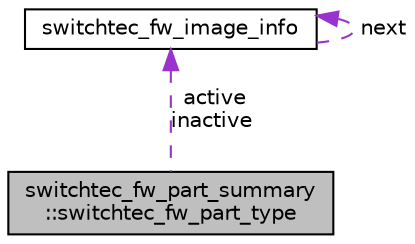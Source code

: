digraph "switchtec_fw_part_summary::switchtec_fw_part_type"
{
 // LATEX_PDF_SIZE
  edge [fontname="Helvetica",fontsize="10",labelfontname="Helvetica",labelfontsize="10"];
  node [fontname="Helvetica",fontsize="10",shape=record];
  Node1 [label="switchtec_fw_part_summary\l::switchtec_fw_part_type",height=0.2,width=0.4,color="black", fillcolor="grey75", style="filled", fontcolor="black",tooltip=" "];
  Node2 -> Node1 [dir="back",color="darkorchid3",fontsize="10",style="dashed",label=" active\ninactive" ,fontname="Helvetica"];
  Node2 [label="switchtec_fw_image_info",height=0.2,width=0.4,color="black", fillcolor="white", style="filled",URL="$structswitchtec__fw__image__info.html",tooltip="Information about a firmware image or partition."];
  Node2 -> Node2 [dir="back",color="darkorchid3",fontsize="10",style="dashed",label=" next" ,fontname="Helvetica"];
}
